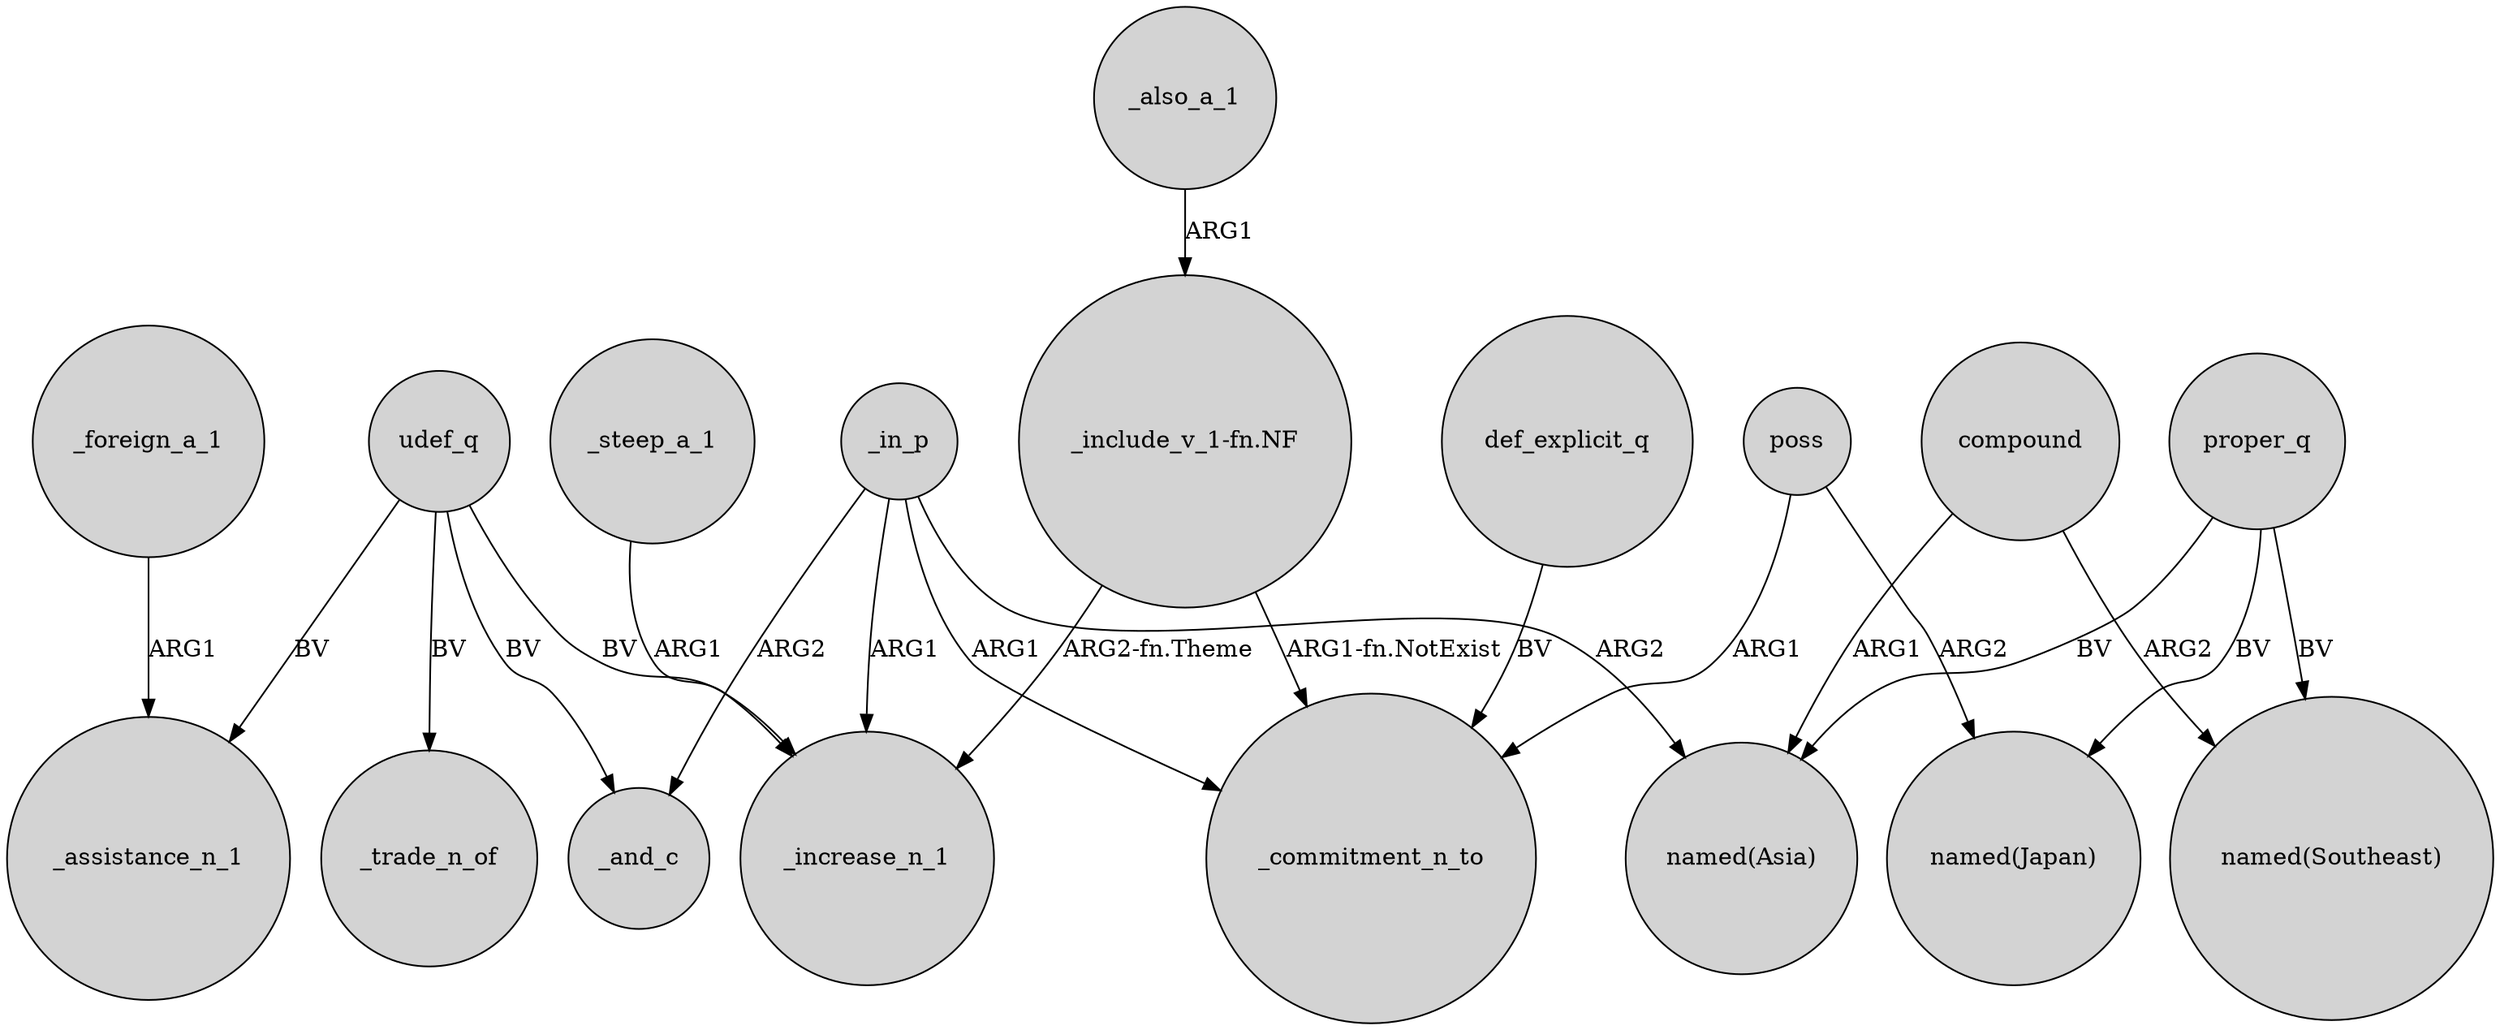 digraph {
	node [shape=circle style=filled]
	udef_q -> _trade_n_of [label=BV]
	def_explicit_q -> _commitment_n_to [label=BV]
	compound -> "named(Southeast)" [label=ARG2]
	_steep_a_1 -> _increase_n_1 [label=ARG1]
	compound -> "named(Asia)" [label=ARG1]
	"_include_v_1-fn.NF" -> _commitment_n_to [label="ARG1-fn.NotExist"]
	proper_q -> "named(Japan)" [label=BV]
	_in_p -> "named(Asia)" [label=ARG2]
	_foreign_a_1 -> _assistance_n_1 [label=ARG1]
	poss -> "named(Japan)" [label=ARG2]
	udef_q -> _assistance_n_1 [label=BV]
	_also_a_1 -> "_include_v_1-fn.NF" [label=ARG1]
	udef_q -> _increase_n_1 [label=BV]
	"_include_v_1-fn.NF" -> _increase_n_1 [label="ARG2-fn.Theme"]
	poss -> _commitment_n_to [label=ARG1]
	_in_p -> _commitment_n_to [label=ARG1]
	udef_q -> _and_c [label=BV]
	_in_p -> _and_c [label=ARG2]
	proper_q -> "named(Southeast)" [label=BV]
	_in_p -> _increase_n_1 [label=ARG1]
	proper_q -> "named(Asia)" [label=BV]
}
